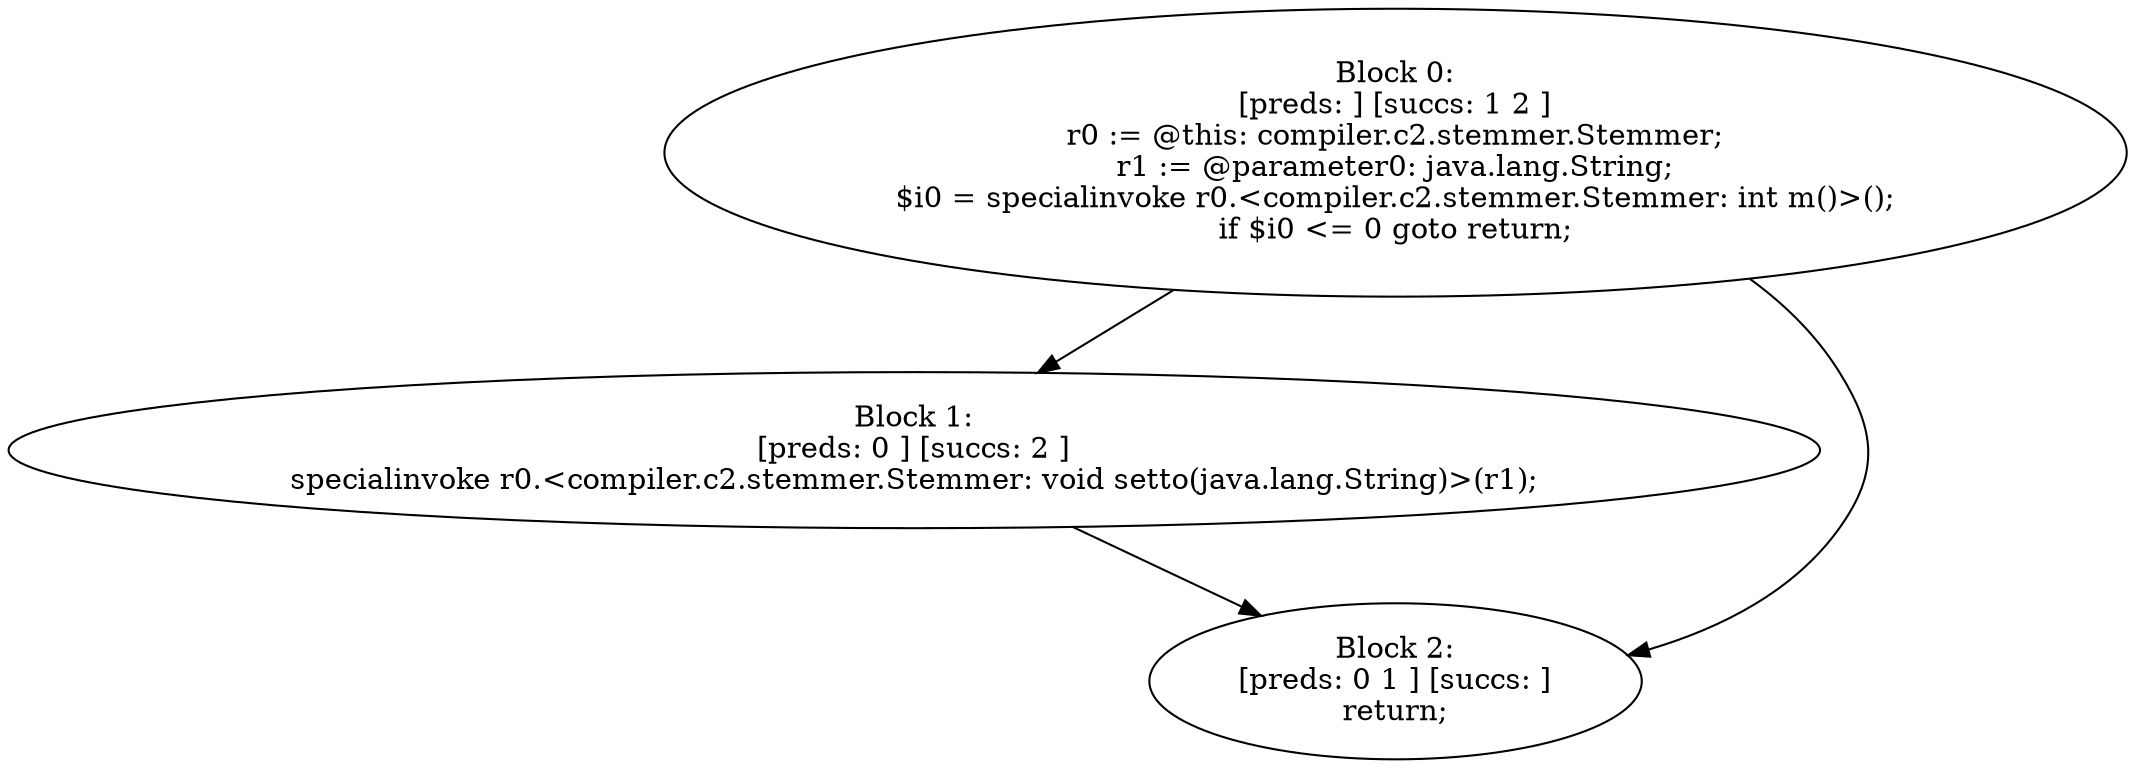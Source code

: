 digraph "unitGraph" {
    "Block 0:
[preds: ] [succs: 1 2 ]
r0 := @this: compiler.c2.stemmer.Stemmer;
r1 := @parameter0: java.lang.String;
$i0 = specialinvoke r0.<compiler.c2.stemmer.Stemmer: int m()>();
if $i0 <= 0 goto return;
"
    "Block 1:
[preds: 0 ] [succs: 2 ]
specialinvoke r0.<compiler.c2.stemmer.Stemmer: void setto(java.lang.String)>(r1);
"
    "Block 2:
[preds: 0 1 ] [succs: ]
return;
"
    "Block 0:
[preds: ] [succs: 1 2 ]
r0 := @this: compiler.c2.stemmer.Stemmer;
r1 := @parameter0: java.lang.String;
$i0 = specialinvoke r0.<compiler.c2.stemmer.Stemmer: int m()>();
if $i0 <= 0 goto return;
"->"Block 1:
[preds: 0 ] [succs: 2 ]
specialinvoke r0.<compiler.c2.stemmer.Stemmer: void setto(java.lang.String)>(r1);
";
    "Block 0:
[preds: ] [succs: 1 2 ]
r0 := @this: compiler.c2.stemmer.Stemmer;
r1 := @parameter0: java.lang.String;
$i0 = specialinvoke r0.<compiler.c2.stemmer.Stemmer: int m()>();
if $i0 <= 0 goto return;
"->"Block 2:
[preds: 0 1 ] [succs: ]
return;
";
    "Block 1:
[preds: 0 ] [succs: 2 ]
specialinvoke r0.<compiler.c2.stemmer.Stemmer: void setto(java.lang.String)>(r1);
"->"Block 2:
[preds: 0 1 ] [succs: ]
return;
";
}
